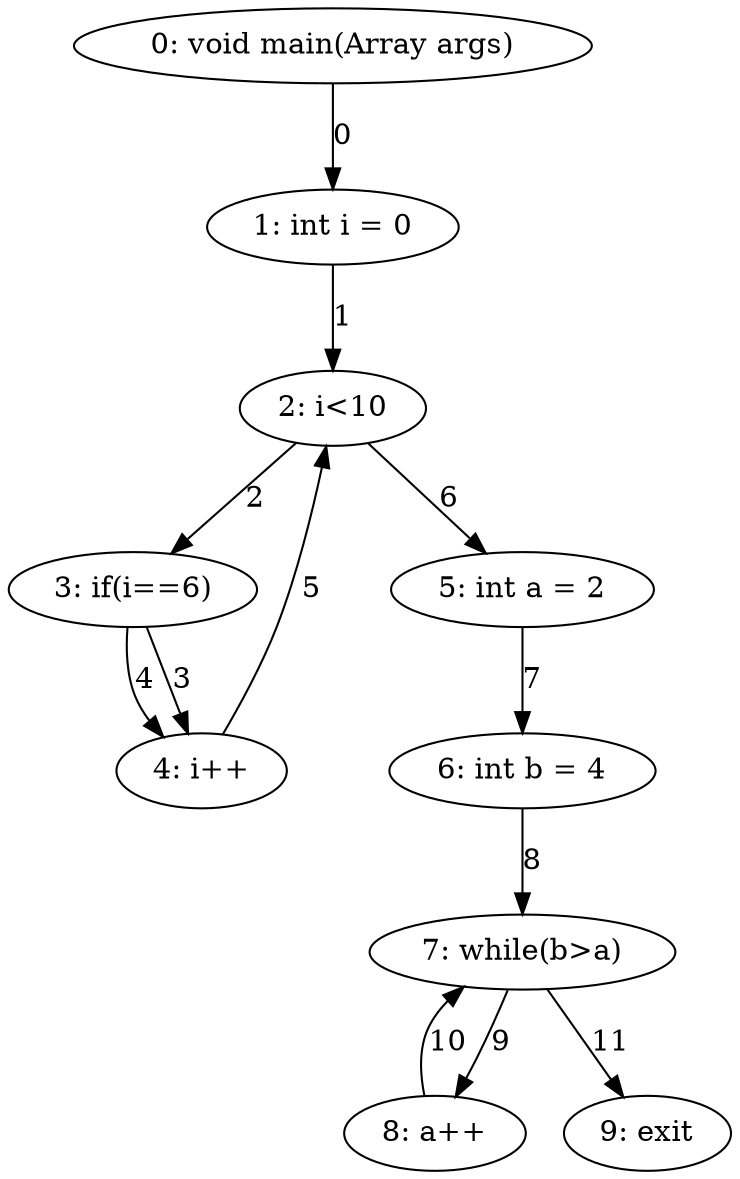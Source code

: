 digraph G {
  1 [ label="0: void main(Array args)" ];
  2 [ label="1: int i = 0" ];
  3 [ label="2: i<10" ];
  4 [ label="3: if(i==6)" ];
  5 [ label="4: i++" ];
  6 [ label="5: int a = 2" ];
  7 [ label="6: int b = 4" ];
  8 [ label="7: while(b>a)" ];
  9 [ label="8: a++" ];
  10 [ label="9: exit" ];
  1 -> 2 [ label="0" ];
  2 -> 3 [ label="1" ];
  3 -> 4 [ label="2" ];
  4 -> 5 [ label="3" ];
  4 -> 5 [ label="4" ];
  5 -> 3 [ label="5" ];
  3 -> 6 [ label="6" ];
  6 -> 7 [ label="7" ];
  7 -> 8 [ label="8" ];
  8 -> 9 [ label="9" ];
  9 -> 8 [ label="10" ];
  8 -> 10 [ label="11" ];
}
